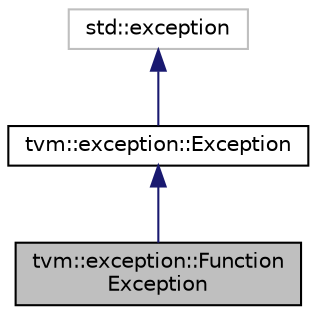 digraph "tvm::exception::FunctionException"
{
  edge [fontname="Helvetica",fontsize="10",labelfontname="Helvetica",labelfontsize="10"];
  node [fontname="Helvetica",fontsize="10",shape=record];
  Node6 [label="tvm::exception::Function\lException",height=0.2,width=0.4,color="black", fillcolor="grey75", style="filled", fontcolor="black"];
  Node7 -> Node6 [dir="back",color="midnightblue",fontsize="10",style="solid",fontname="Helvetica"];
  Node7 [label="tvm::exception::Exception",height=0.2,width=0.4,color="black", fillcolor="white", style="filled",URL="$classtvm_1_1exception_1_1Exception.html"];
  Node8 -> Node7 [dir="back",color="midnightblue",fontsize="10",style="solid",fontname="Helvetica"];
  Node8 [label="std::exception",height=0.2,width=0.4,color="grey75", fillcolor="white", style="filled"];
}
